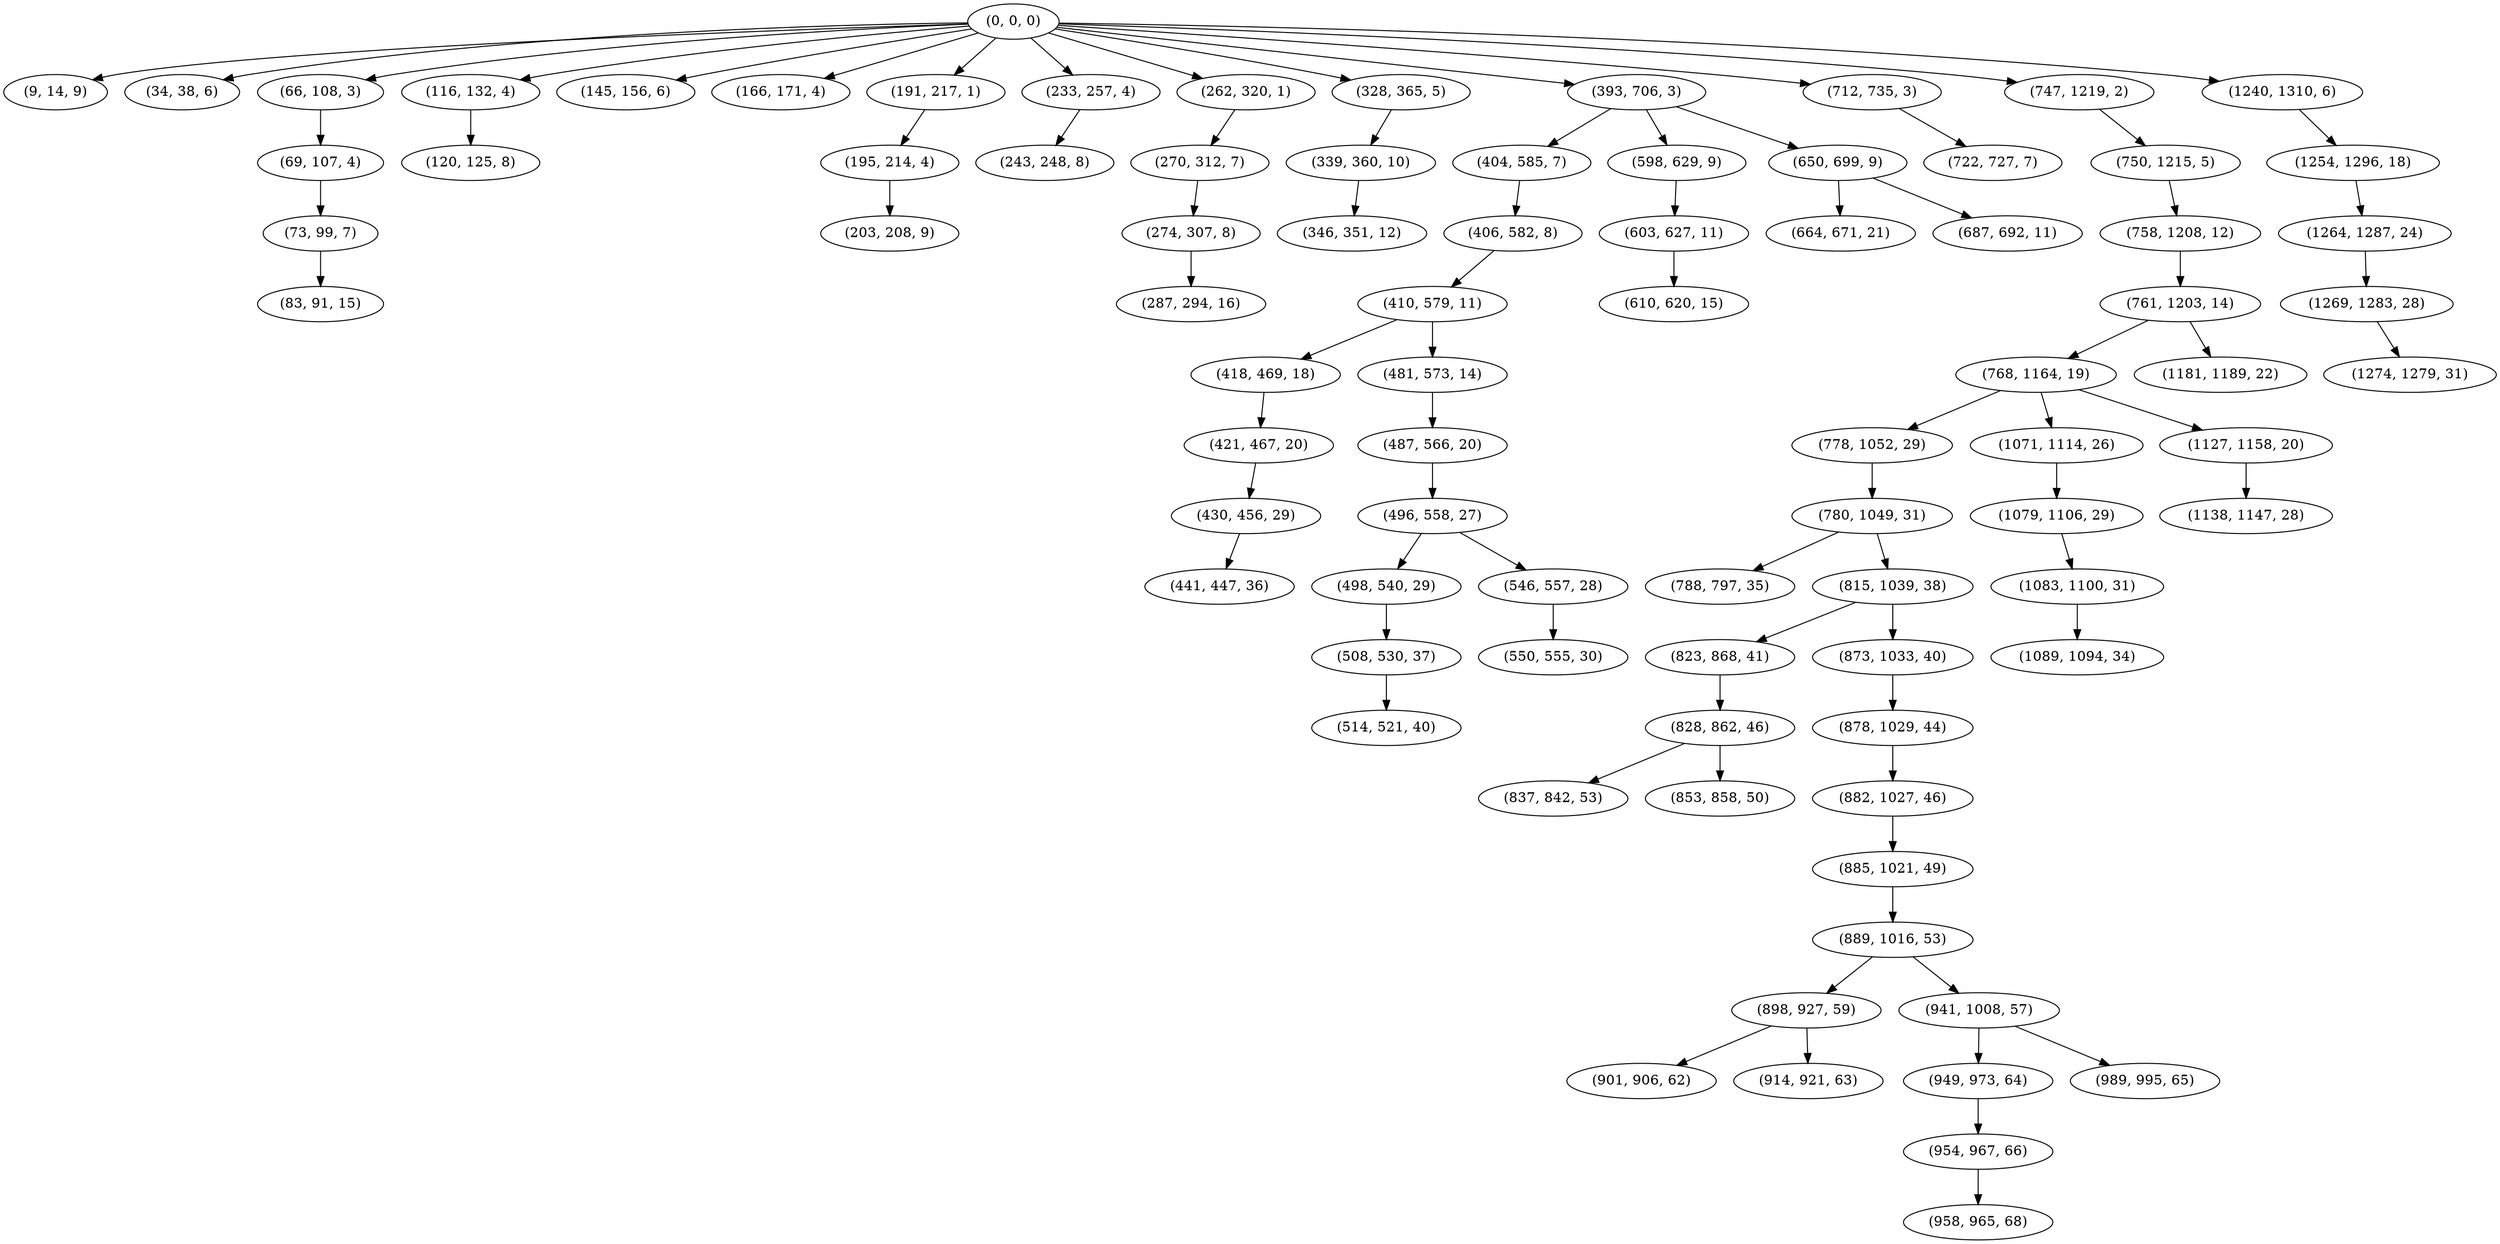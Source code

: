 digraph tree {
    "(0, 0, 0)";
    "(9, 14, 9)";
    "(34, 38, 6)";
    "(66, 108, 3)";
    "(69, 107, 4)";
    "(73, 99, 7)";
    "(83, 91, 15)";
    "(116, 132, 4)";
    "(120, 125, 8)";
    "(145, 156, 6)";
    "(166, 171, 4)";
    "(191, 217, 1)";
    "(195, 214, 4)";
    "(203, 208, 9)";
    "(233, 257, 4)";
    "(243, 248, 8)";
    "(262, 320, 1)";
    "(270, 312, 7)";
    "(274, 307, 8)";
    "(287, 294, 16)";
    "(328, 365, 5)";
    "(339, 360, 10)";
    "(346, 351, 12)";
    "(393, 706, 3)";
    "(404, 585, 7)";
    "(406, 582, 8)";
    "(410, 579, 11)";
    "(418, 469, 18)";
    "(421, 467, 20)";
    "(430, 456, 29)";
    "(441, 447, 36)";
    "(481, 573, 14)";
    "(487, 566, 20)";
    "(496, 558, 27)";
    "(498, 540, 29)";
    "(508, 530, 37)";
    "(514, 521, 40)";
    "(546, 557, 28)";
    "(550, 555, 30)";
    "(598, 629, 9)";
    "(603, 627, 11)";
    "(610, 620, 15)";
    "(650, 699, 9)";
    "(664, 671, 21)";
    "(687, 692, 11)";
    "(712, 735, 3)";
    "(722, 727, 7)";
    "(747, 1219, 2)";
    "(750, 1215, 5)";
    "(758, 1208, 12)";
    "(761, 1203, 14)";
    "(768, 1164, 19)";
    "(778, 1052, 29)";
    "(780, 1049, 31)";
    "(788, 797, 35)";
    "(815, 1039, 38)";
    "(823, 868, 41)";
    "(828, 862, 46)";
    "(837, 842, 53)";
    "(853, 858, 50)";
    "(873, 1033, 40)";
    "(878, 1029, 44)";
    "(882, 1027, 46)";
    "(885, 1021, 49)";
    "(889, 1016, 53)";
    "(898, 927, 59)";
    "(901, 906, 62)";
    "(914, 921, 63)";
    "(941, 1008, 57)";
    "(949, 973, 64)";
    "(954, 967, 66)";
    "(958, 965, 68)";
    "(989, 995, 65)";
    "(1071, 1114, 26)";
    "(1079, 1106, 29)";
    "(1083, 1100, 31)";
    "(1089, 1094, 34)";
    "(1127, 1158, 20)";
    "(1138, 1147, 28)";
    "(1181, 1189, 22)";
    "(1240, 1310, 6)";
    "(1254, 1296, 18)";
    "(1264, 1287, 24)";
    "(1269, 1283, 28)";
    "(1274, 1279, 31)";
    "(0, 0, 0)" -> "(9, 14, 9)";
    "(0, 0, 0)" -> "(34, 38, 6)";
    "(0, 0, 0)" -> "(66, 108, 3)";
    "(0, 0, 0)" -> "(116, 132, 4)";
    "(0, 0, 0)" -> "(145, 156, 6)";
    "(0, 0, 0)" -> "(166, 171, 4)";
    "(0, 0, 0)" -> "(191, 217, 1)";
    "(0, 0, 0)" -> "(233, 257, 4)";
    "(0, 0, 0)" -> "(262, 320, 1)";
    "(0, 0, 0)" -> "(328, 365, 5)";
    "(0, 0, 0)" -> "(393, 706, 3)";
    "(0, 0, 0)" -> "(712, 735, 3)";
    "(0, 0, 0)" -> "(747, 1219, 2)";
    "(0, 0, 0)" -> "(1240, 1310, 6)";
    "(66, 108, 3)" -> "(69, 107, 4)";
    "(69, 107, 4)" -> "(73, 99, 7)";
    "(73, 99, 7)" -> "(83, 91, 15)";
    "(116, 132, 4)" -> "(120, 125, 8)";
    "(191, 217, 1)" -> "(195, 214, 4)";
    "(195, 214, 4)" -> "(203, 208, 9)";
    "(233, 257, 4)" -> "(243, 248, 8)";
    "(262, 320, 1)" -> "(270, 312, 7)";
    "(270, 312, 7)" -> "(274, 307, 8)";
    "(274, 307, 8)" -> "(287, 294, 16)";
    "(328, 365, 5)" -> "(339, 360, 10)";
    "(339, 360, 10)" -> "(346, 351, 12)";
    "(393, 706, 3)" -> "(404, 585, 7)";
    "(393, 706, 3)" -> "(598, 629, 9)";
    "(393, 706, 3)" -> "(650, 699, 9)";
    "(404, 585, 7)" -> "(406, 582, 8)";
    "(406, 582, 8)" -> "(410, 579, 11)";
    "(410, 579, 11)" -> "(418, 469, 18)";
    "(410, 579, 11)" -> "(481, 573, 14)";
    "(418, 469, 18)" -> "(421, 467, 20)";
    "(421, 467, 20)" -> "(430, 456, 29)";
    "(430, 456, 29)" -> "(441, 447, 36)";
    "(481, 573, 14)" -> "(487, 566, 20)";
    "(487, 566, 20)" -> "(496, 558, 27)";
    "(496, 558, 27)" -> "(498, 540, 29)";
    "(496, 558, 27)" -> "(546, 557, 28)";
    "(498, 540, 29)" -> "(508, 530, 37)";
    "(508, 530, 37)" -> "(514, 521, 40)";
    "(546, 557, 28)" -> "(550, 555, 30)";
    "(598, 629, 9)" -> "(603, 627, 11)";
    "(603, 627, 11)" -> "(610, 620, 15)";
    "(650, 699, 9)" -> "(664, 671, 21)";
    "(650, 699, 9)" -> "(687, 692, 11)";
    "(712, 735, 3)" -> "(722, 727, 7)";
    "(747, 1219, 2)" -> "(750, 1215, 5)";
    "(750, 1215, 5)" -> "(758, 1208, 12)";
    "(758, 1208, 12)" -> "(761, 1203, 14)";
    "(761, 1203, 14)" -> "(768, 1164, 19)";
    "(761, 1203, 14)" -> "(1181, 1189, 22)";
    "(768, 1164, 19)" -> "(778, 1052, 29)";
    "(768, 1164, 19)" -> "(1071, 1114, 26)";
    "(768, 1164, 19)" -> "(1127, 1158, 20)";
    "(778, 1052, 29)" -> "(780, 1049, 31)";
    "(780, 1049, 31)" -> "(788, 797, 35)";
    "(780, 1049, 31)" -> "(815, 1039, 38)";
    "(815, 1039, 38)" -> "(823, 868, 41)";
    "(815, 1039, 38)" -> "(873, 1033, 40)";
    "(823, 868, 41)" -> "(828, 862, 46)";
    "(828, 862, 46)" -> "(837, 842, 53)";
    "(828, 862, 46)" -> "(853, 858, 50)";
    "(873, 1033, 40)" -> "(878, 1029, 44)";
    "(878, 1029, 44)" -> "(882, 1027, 46)";
    "(882, 1027, 46)" -> "(885, 1021, 49)";
    "(885, 1021, 49)" -> "(889, 1016, 53)";
    "(889, 1016, 53)" -> "(898, 927, 59)";
    "(889, 1016, 53)" -> "(941, 1008, 57)";
    "(898, 927, 59)" -> "(901, 906, 62)";
    "(898, 927, 59)" -> "(914, 921, 63)";
    "(941, 1008, 57)" -> "(949, 973, 64)";
    "(941, 1008, 57)" -> "(989, 995, 65)";
    "(949, 973, 64)" -> "(954, 967, 66)";
    "(954, 967, 66)" -> "(958, 965, 68)";
    "(1071, 1114, 26)" -> "(1079, 1106, 29)";
    "(1079, 1106, 29)" -> "(1083, 1100, 31)";
    "(1083, 1100, 31)" -> "(1089, 1094, 34)";
    "(1127, 1158, 20)" -> "(1138, 1147, 28)";
    "(1240, 1310, 6)" -> "(1254, 1296, 18)";
    "(1254, 1296, 18)" -> "(1264, 1287, 24)";
    "(1264, 1287, 24)" -> "(1269, 1283, 28)";
    "(1269, 1283, 28)" -> "(1274, 1279, 31)";
}
